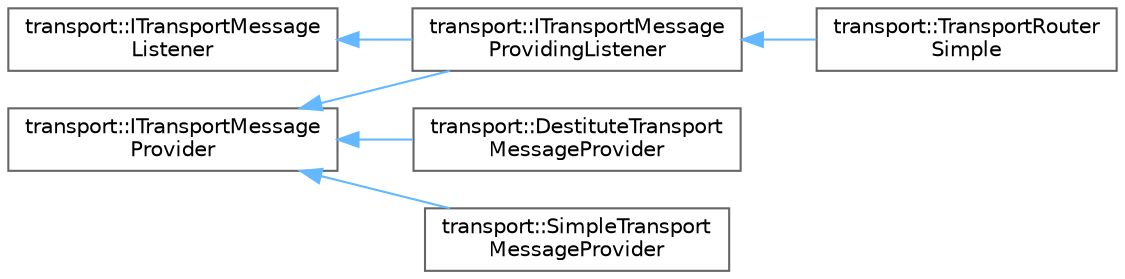 digraph "Graphical Class Hierarchy"
{
 // LATEX_PDF_SIZE
  bgcolor="transparent";
  edge [fontname=Helvetica,fontsize=10,labelfontname=Helvetica,labelfontsize=10];
  node [fontname=Helvetica,fontsize=10,shape=box,height=0.2,width=0.4];
  rankdir="LR";
  Node0 [id="Node000000",label="transport::ITransportMessage\lListener",height=0.2,width=0.4,color="grey40", fillcolor="white", style="filled",URL="$de/ddf/classtransport_1_1ITransportMessageListener.html",tooltip=" "];
  Node0 -> Node1 [id="edge164_Node000000_Node000001",dir="back",color="steelblue1",style="solid",tooltip=" "];
  Node1 [id="Node000001",label="transport::ITransportMessage\lProvidingListener",height=0.2,width=0.4,color="grey40", fillcolor="white", style="filled",URL="$dd/dae/classtransport_1_1ITransportMessageProvidingListener.html",tooltip=" "];
  Node1 -> Node2 [id="edge165_Node000001_Node000002",dir="back",color="steelblue1",style="solid",tooltip=" "];
  Node2 [id="Node000002",label="transport::TransportRouter\lSimple",height=0.2,width=0.4,color="grey40", fillcolor="white", style="filled",URL="$d2/dc5/classtransport_1_1TransportRouterSimple.html",tooltip=" "];
  Node3 [id="Node000003",label="transport::ITransportMessage\lProvider",height=0.2,width=0.4,color="grey40", fillcolor="white", style="filled",URL="$d5/dfb/classtransport_1_1ITransportMessageProvider.html",tooltip=" "];
  Node3 -> Node4 [id="edge166_Node000003_Node000004",dir="back",color="steelblue1",style="solid",tooltip=" "];
  Node4 [id="Node000004",label="transport::DestituteTransport\lMessageProvider",height=0.2,width=0.4,color="grey40", fillcolor="white", style="filled",URL="$d2/dbb/classtransport_1_1DestituteTransportMessageProvider.html",tooltip=" "];
  Node3 -> Node1 [id="edge167_Node000003_Node000001",dir="back",color="steelblue1",style="solid",tooltip=" "];
  Node3 -> Node5 [id="edge168_Node000003_Node000005",dir="back",color="steelblue1",style="solid",tooltip=" "];
  Node5 [id="Node000005",label="transport::SimpleTransport\lMessageProvider",height=0.2,width=0.4,color="grey40", fillcolor="white", style="filled",URL="$dd/dfe/classtransport_1_1SimpleTransportMessageProvider.html",tooltip=" "];
}
